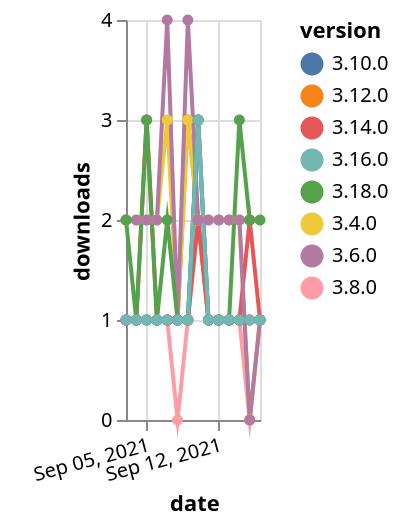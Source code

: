 {"$schema": "https://vega.github.io/schema/vega-lite/v5.json", "description": "A simple bar chart with embedded data.", "data": {"values": [{"date": "2021-09-03", "total": 412, "delta": 1, "version": "3.8.0"}, {"date": "2021-09-04", "total": 413, "delta": 1, "version": "3.8.0"}, {"date": "2021-09-05", "total": 414, "delta": 1, "version": "3.8.0"}, {"date": "2021-09-06", "total": 415, "delta": 1, "version": "3.8.0"}, {"date": "2021-09-07", "total": 416, "delta": 1, "version": "3.8.0"}, {"date": "2021-09-08", "total": 416, "delta": 0, "version": "3.8.0"}, {"date": "2021-09-09", "total": 417, "delta": 1, "version": "3.8.0"}, {"date": "2021-09-10", "total": 419, "delta": 2, "version": "3.8.0"}, {"date": "2021-09-11", "total": 420, "delta": 1, "version": "3.8.0"}, {"date": "2021-09-12", "total": 421, "delta": 1, "version": "3.8.0"}, {"date": "2021-09-13", "total": 422, "delta": 1, "version": "3.8.0"}, {"date": "2021-09-14", "total": 423, "delta": 1, "version": "3.8.0"}, {"date": "2021-09-15", "total": 423, "delta": 0, "version": "3.8.0"}, {"date": "2021-09-16", "total": 424, "delta": 1, "version": "3.8.0"}, {"date": "2021-09-03", "total": 197, "delta": 1, "version": "3.12.0"}, {"date": "2021-09-04", "total": 198, "delta": 1, "version": "3.12.0"}, {"date": "2021-09-05", "total": 199, "delta": 1, "version": "3.12.0"}, {"date": "2021-09-06", "total": 200, "delta": 1, "version": "3.12.0"}, {"date": "2021-09-07", "total": 201, "delta": 1, "version": "3.12.0"}, {"date": "2021-09-08", "total": 202, "delta": 1, "version": "3.12.0"}, {"date": "2021-09-09", "total": 205, "delta": 3, "version": "3.12.0"}, {"date": "2021-09-10", "total": 207, "delta": 2, "version": "3.12.0"}, {"date": "2021-09-11", "total": 208, "delta": 1, "version": "3.12.0"}, {"date": "2021-09-12", "total": 209, "delta": 1, "version": "3.12.0"}, {"date": "2021-09-13", "total": 210, "delta": 1, "version": "3.12.0"}, {"date": "2021-09-14", "total": 211, "delta": 1, "version": "3.12.0"}, {"date": "2021-09-15", "total": 212, "delta": 1, "version": "3.12.0"}, {"date": "2021-09-16", "total": 213, "delta": 1, "version": "3.12.0"}, {"date": "2021-09-03", "total": 2350, "delta": 2, "version": "3.4.0"}, {"date": "2021-09-04", "total": 2352, "delta": 2, "version": "3.4.0"}, {"date": "2021-09-05", "total": 2354, "delta": 2, "version": "3.4.0"}, {"date": "2021-09-06", "total": 2356, "delta": 2, "version": "3.4.0"}, {"date": "2021-09-07", "total": 2359, "delta": 3, "version": "3.4.0"}, {"date": "2021-09-08", "total": 2360, "delta": 1, "version": "3.4.0"}, {"date": "2021-09-09", "total": 2363, "delta": 3, "version": "3.4.0"}, {"date": "2021-09-10", "total": 2365, "delta": 2, "version": "3.4.0"}, {"date": "2021-09-11", "total": 2367, "delta": 2, "version": "3.4.0"}, {"date": "2021-09-12", "total": 2369, "delta": 2, "version": "3.4.0"}, {"date": "2021-09-13", "total": 2371, "delta": 2, "version": "3.4.0"}, {"date": "2021-09-14", "total": 2373, "delta": 2, "version": "3.4.0"}, {"date": "2021-09-15", "total": 2373, "delta": 0, "version": "3.4.0"}, {"date": "2021-09-16", "total": 2374, "delta": 1, "version": "3.4.0"}, {"date": "2021-09-03", "total": 166, "delta": 1, "version": "3.14.0"}, {"date": "2021-09-04", "total": 167, "delta": 1, "version": "3.14.0"}, {"date": "2021-09-05", "total": 170, "delta": 3, "version": "3.14.0"}, {"date": "2021-09-06", "total": 171, "delta": 1, "version": "3.14.0"}, {"date": "2021-09-07", "total": 172, "delta": 1, "version": "3.14.0"}, {"date": "2021-09-08", "total": 173, "delta": 1, "version": "3.14.0"}, {"date": "2021-09-09", "total": 174, "delta": 1, "version": "3.14.0"}, {"date": "2021-09-10", "total": 176, "delta": 2, "version": "3.14.0"}, {"date": "2021-09-11", "total": 177, "delta": 1, "version": "3.14.0"}, {"date": "2021-09-12", "total": 178, "delta": 1, "version": "3.14.0"}, {"date": "2021-09-13", "total": 179, "delta": 1, "version": "3.14.0"}, {"date": "2021-09-14", "total": 180, "delta": 1, "version": "3.14.0"}, {"date": "2021-09-15", "total": 182, "delta": 2, "version": "3.14.0"}, {"date": "2021-09-16", "total": 183, "delta": 1, "version": "3.14.0"}, {"date": "2021-09-03", "total": 2486, "delta": 2, "version": "3.6.0"}, {"date": "2021-09-04", "total": 2488, "delta": 2, "version": "3.6.0"}, {"date": "2021-09-05", "total": 2490, "delta": 2, "version": "3.6.0"}, {"date": "2021-09-06", "total": 2492, "delta": 2, "version": "3.6.0"}, {"date": "2021-09-07", "total": 2496, "delta": 4, "version": "3.6.0"}, {"date": "2021-09-08", "total": 2497, "delta": 1, "version": "3.6.0"}, {"date": "2021-09-09", "total": 2501, "delta": 4, "version": "3.6.0"}, {"date": "2021-09-10", "total": 2503, "delta": 2, "version": "3.6.0"}, {"date": "2021-09-11", "total": 2505, "delta": 2, "version": "3.6.0"}, {"date": "2021-09-12", "total": 2507, "delta": 2, "version": "3.6.0"}, {"date": "2021-09-13", "total": 2509, "delta": 2, "version": "3.6.0"}, {"date": "2021-09-14", "total": 2511, "delta": 2, "version": "3.6.0"}, {"date": "2021-09-15", "total": 2511, "delta": 0, "version": "3.6.0"}, {"date": "2021-09-16", "total": 2512, "delta": 1, "version": "3.6.0"}, {"date": "2021-09-03", "total": 130, "delta": 2, "version": "3.18.0"}, {"date": "2021-09-04", "total": 131, "delta": 1, "version": "3.18.0"}, {"date": "2021-09-05", "total": 134, "delta": 3, "version": "3.18.0"}, {"date": "2021-09-06", "total": 135, "delta": 1, "version": "3.18.0"}, {"date": "2021-09-07", "total": 137, "delta": 2, "version": "3.18.0"}, {"date": "2021-09-08", "total": 138, "delta": 1, "version": "3.18.0"}, {"date": "2021-09-09", "total": 139, "delta": 1, "version": "3.18.0"}, {"date": "2021-09-10", "total": 142, "delta": 3, "version": "3.18.0"}, {"date": "2021-09-11", "total": 143, "delta": 1, "version": "3.18.0"}, {"date": "2021-09-12", "total": 144, "delta": 1, "version": "3.18.0"}, {"date": "2021-09-13", "total": 145, "delta": 1, "version": "3.18.0"}, {"date": "2021-09-14", "total": 148, "delta": 3, "version": "3.18.0"}, {"date": "2021-09-15", "total": 150, "delta": 2, "version": "3.18.0"}, {"date": "2021-09-16", "total": 152, "delta": 2, "version": "3.18.0"}, {"date": "2021-09-03", "total": 409, "delta": 1, "version": "3.10.0"}, {"date": "2021-09-04", "total": 410, "delta": 1, "version": "3.10.0"}, {"date": "2021-09-05", "total": 411, "delta": 1, "version": "3.10.0"}, {"date": "2021-09-06", "total": 412, "delta": 1, "version": "3.10.0"}, {"date": "2021-09-07", "total": 413, "delta": 1, "version": "3.10.0"}, {"date": "2021-09-08", "total": 414, "delta": 1, "version": "3.10.0"}, {"date": "2021-09-09", "total": 415, "delta": 1, "version": "3.10.0"}, {"date": "2021-09-10", "total": 418, "delta": 3, "version": "3.10.0"}, {"date": "2021-09-11", "total": 419, "delta": 1, "version": "3.10.0"}, {"date": "2021-09-12", "total": 420, "delta": 1, "version": "3.10.0"}, {"date": "2021-09-13", "total": 421, "delta": 1, "version": "3.10.0"}, {"date": "2021-09-14", "total": 422, "delta": 1, "version": "3.10.0"}, {"date": "2021-09-15", "total": 423, "delta": 1, "version": "3.10.0"}, {"date": "2021-09-16", "total": 424, "delta": 1, "version": "3.10.0"}, {"date": "2021-09-03", "total": 197, "delta": 1, "version": "3.16.0"}, {"date": "2021-09-04", "total": 198, "delta": 1, "version": "3.16.0"}, {"date": "2021-09-05", "total": 199, "delta": 1, "version": "3.16.0"}, {"date": "2021-09-06", "total": 200, "delta": 1, "version": "3.16.0"}, {"date": "2021-09-07", "total": 201, "delta": 1, "version": "3.16.0"}, {"date": "2021-09-08", "total": 202, "delta": 1, "version": "3.16.0"}, {"date": "2021-09-09", "total": 203, "delta": 1, "version": "3.16.0"}, {"date": "2021-09-10", "total": 206, "delta": 3, "version": "3.16.0"}, {"date": "2021-09-11", "total": 207, "delta": 1, "version": "3.16.0"}, {"date": "2021-09-12", "total": 208, "delta": 1, "version": "3.16.0"}, {"date": "2021-09-13", "total": 209, "delta": 1, "version": "3.16.0"}, {"date": "2021-09-14", "total": 210, "delta": 1, "version": "3.16.0"}, {"date": "2021-09-15", "total": 211, "delta": 1, "version": "3.16.0"}, {"date": "2021-09-16", "total": 212, "delta": 1, "version": "3.16.0"}]}, "width": "container", "mark": {"type": "line", "point": {"filled": true}}, "encoding": {"x": {"field": "date", "type": "temporal", "timeUnit": "yearmonthdate", "title": "date", "axis": {"labelAngle": -15}}, "y": {"field": "delta", "type": "quantitative", "title": "downloads"}, "color": {"field": "version", "type": "nominal"}, "tooltip": {"field": "delta"}}}